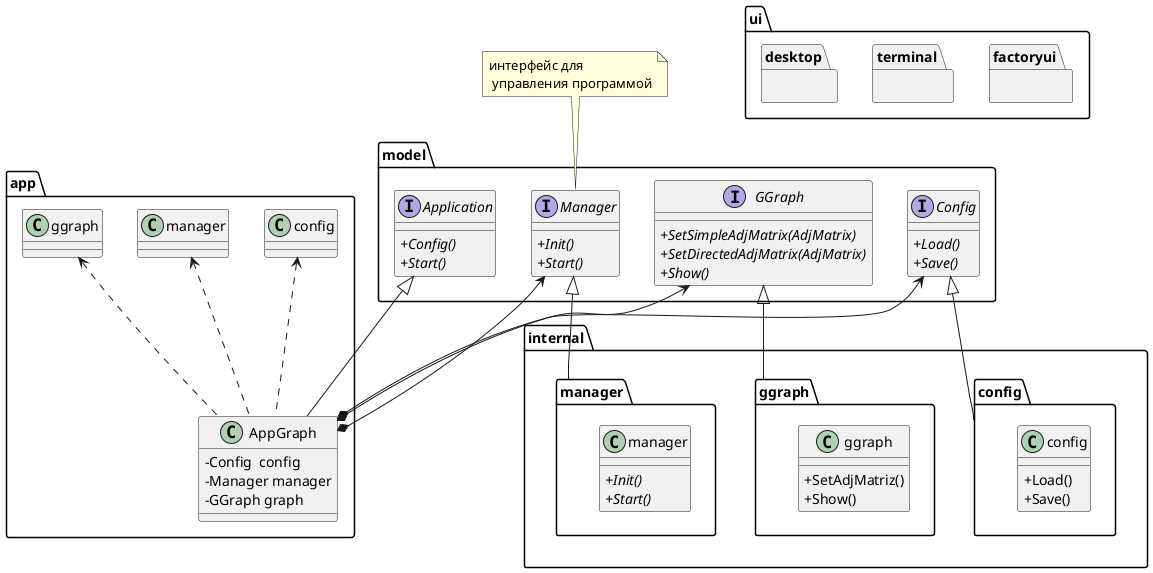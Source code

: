 @startuml
skinparam ClassAttributeIconSize 0

package "model" {
    interface IApp as "Application" {
        + {abstract} Config()
        + {abstract} Start()
    }

    interface IConfig as "Config" {
       + {abstract} Load()
       + {abstract} Save()
    }

    interface IGGraph as "GGraph" {
       + {abstract} SetSimpleAdjMatrix(AdjMatrix)
       + {abstract} SetDirectedAdjMatrix(AdjMatrix)
       + {abstract} Show()
    }

    interface IManager as "Manager" {
       + {abstract} Init()
       + {abstract} Start()
    }
}
note top: интерфейс для\n управления программой


package "app" {

    class AppGraph{
        - Config  сonfig
        - Manager manager
        - GGraph graph
    }
    IApp <|--AppGraph
    IConfig  <--*  AppGraph
    IManager <--*  AppGraph
    IGGraph  <--*  AppGraph

    ggraph  <.. AppGraph
    config  <.. AppGraph
    manager <.. AppGraph
}

package "internal" {

    package "config" {
        class config{
            + Load()
            + Save()
        }
    }
    IConfig <|-- config

    package "ggraph" {
        class ggraph{
            + SetAdjMatriz()
            + Show()
        }
    }
    IGGraph  <|-- ggraph

    package "manager" {
        class manager{
            + {abstract} Init()
            + {abstract} Start()
        }
    }
    IManager <|-- manager

}


package ui {
    package factoryui{}
    package terminal{}
    package desktop{}
}


@enduml

